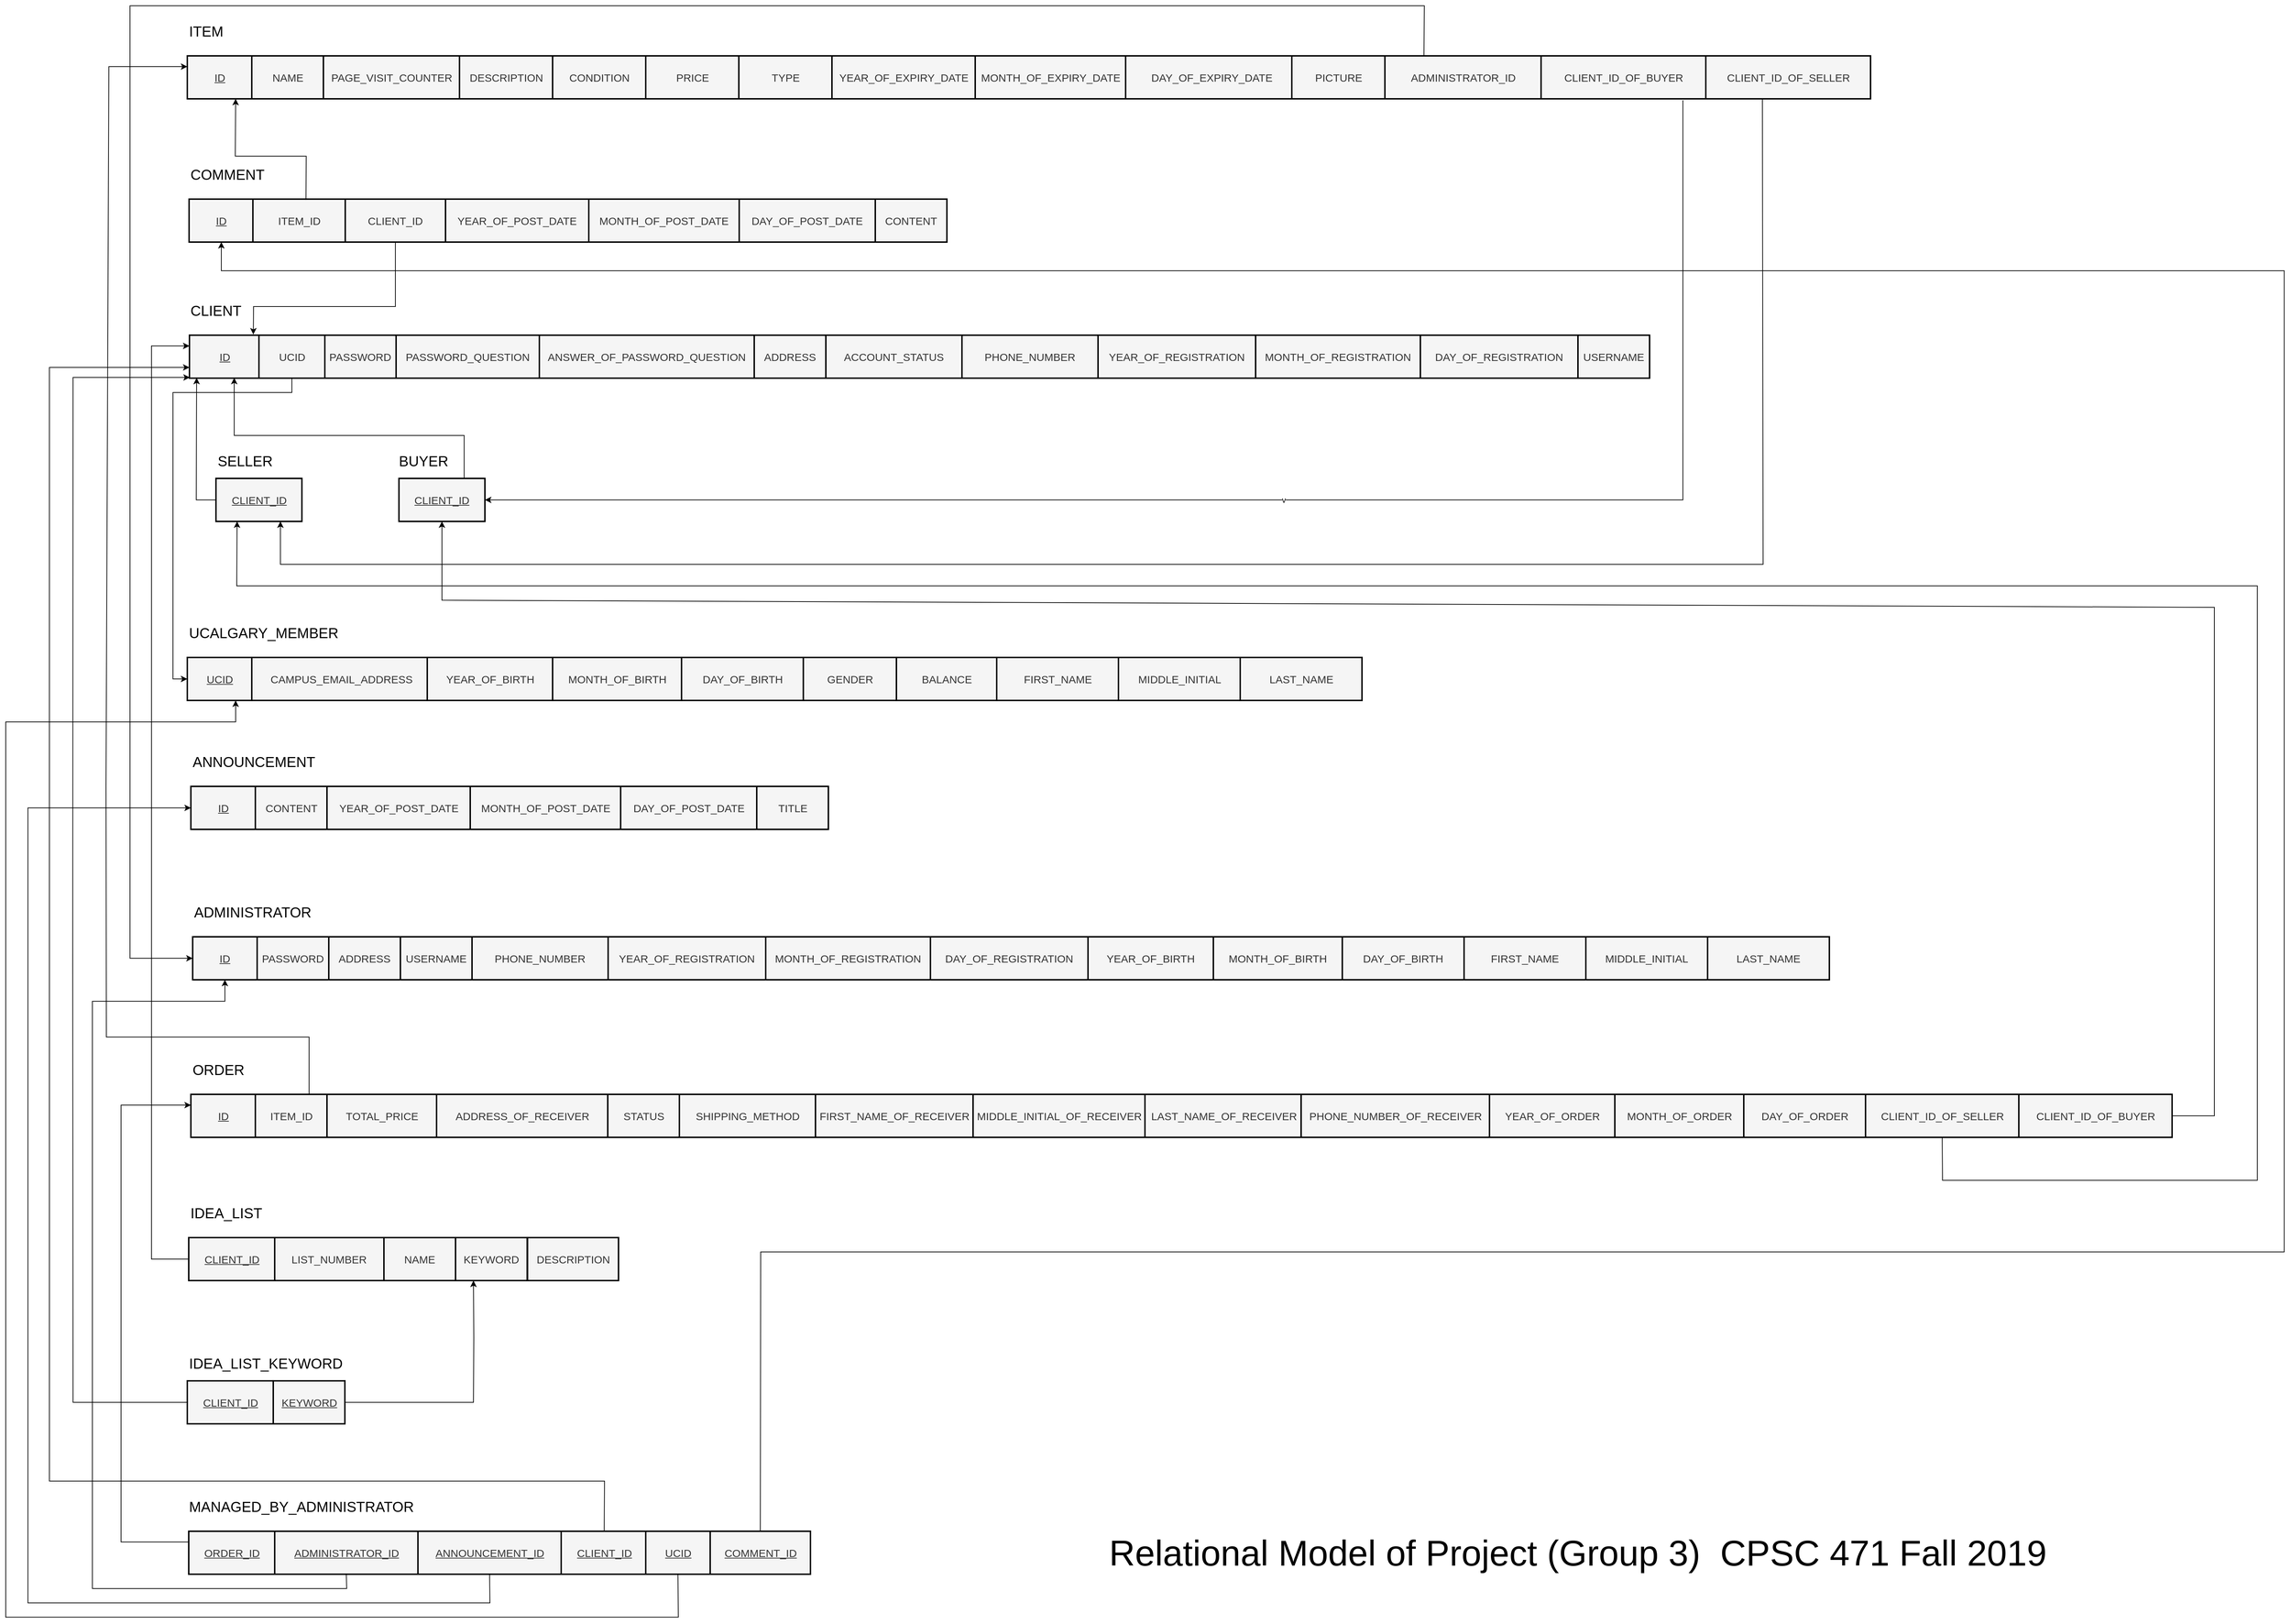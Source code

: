 <mxfile version="12.3.6" type="device" pages="1"><diagram id="7HIPfmUQ-C5iY5xrOeZ0" name="第 1 页"><mxGraphModel dx="2066" dy="1191" grid="1" gridSize="10" guides="1" tooltips="1" connect="1" arrows="1" fold="1" page="1" pageScale="1" pageWidth="3300" pageHeight="2339" math="0" shadow="0"><root><mxCell id="0"/><mxCell id="1" parent="0"/><mxCell id="IFVyb90F4vRrZLHQPNnH-1" value="&lt;font style=&quot;font-size: 15px&quot;&gt;&lt;u&gt;&lt;font style=&quot;font-size: 15px&quot;&gt;ID&lt;br&gt;&lt;/font&gt;&lt;/u&gt;&lt;/font&gt;" style="rounded=0;whiteSpace=wrap;html=1;fillColor=#f5f5f5;strokeColor=#000000;fontColor=#333333;strokeWidth=2;" parent="1" vertex="1"><mxGeometry x="332.5" y="130" width="90" height="60" as="geometry"/></mxCell><mxCell id="IFVyb90F4vRrZLHQPNnH-2" value="&lt;div align=&quot;left&quot;&gt;&lt;font style=&quot;font-size: 20px&quot;&gt;ITEM&lt;/font&gt;&lt;/div&gt;" style="text;html=1;strokeColor=none;fillColor=none;align=left;verticalAlign=middle;whiteSpace=wrap;rounded=0;" parent="1" vertex="1"><mxGeometry x="332.5" y="80" width="310" height="30" as="geometry"/></mxCell><mxCell id="IFVyb90F4vRrZLHQPNnH-3" value="&lt;font style=&quot;font-size: 15px&quot;&gt;NAME&lt;/font&gt;" style="rounded=0;whiteSpace=wrap;html=1;fillColor=#f5f5f5;strokeColor=#000000;fontColor=#333333;strokeWidth=2;" parent="1" vertex="1"><mxGeometry x="422.5" y="130" width="100" height="60" as="geometry"/></mxCell><mxCell id="IFVyb90F4vRrZLHQPNnH-4" value="&lt;font style=&quot;font-size: 15px&quot;&gt;PAGE_VISIT_COUNTER&lt;/font&gt;" style="rounded=0;whiteSpace=wrap;html=1;fontColor=#333333;fillColor=#f5f5f5;strokeColor=#000000;strokeWidth=2;" parent="1" vertex="1"><mxGeometry x="522.5" y="130" width="190" height="60" as="geometry"/></mxCell><mxCell id="IFVyb90F4vRrZLHQPNnH-5" value="&lt;font style=&quot;font-size: 15px&quot;&gt;DESCRIPTION&lt;/font&gt;" style="rounded=0;whiteSpace=wrap;html=1;fontColor=#333333;fillColor=#f5f5f5;strokeWidth=2;" parent="1" vertex="1"><mxGeometry x="712.5" y="130" width="130" height="60" as="geometry"/></mxCell><mxCell id="IFVyb90F4vRrZLHQPNnH-6" value="&lt;font style=&quot;font-size: 15px&quot;&gt;CONDITION&lt;/font&gt;" style="rounded=0;whiteSpace=wrap;html=1;fontColor=#333333;fillColor=#f5f5f5;strokeWidth=2;" parent="1" vertex="1"><mxGeometry x="842.5" y="130" width="130" height="60" as="geometry"/></mxCell><mxCell id="IFVyb90F4vRrZLHQPNnH-7" value="&lt;font style=&quot;font-size: 15px&quot;&gt;PRICE&lt;/font&gt;" style="rounded=0;whiteSpace=wrap;html=1;fontColor=#333333;fillColor=#f5f5f5;strokeWidth=2;" parent="1" vertex="1"><mxGeometry x="972.5" y="130" width="130" height="60" as="geometry"/></mxCell><mxCell id="IFVyb90F4vRrZLHQPNnH-8" value="&lt;font style=&quot;font-size: 15px&quot;&gt;TYPE&lt;/font&gt;" style="rounded=0;whiteSpace=wrap;html=1;fontColor=#333333;fillColor=#f5f5f5;strokeWidth=2;" parent="1" vertex="1"><mxGeometry x="1102.5" y="130" width="130" height="60" as="geometry"/></mxCell><mxCell id="IFVyb90F4vRrZLHQPNnH-9" value="&lt;font style=&quot;font-size: 15px&quot;&gt;YEAR_OF_EXPIRY_DATE&lt;/font&gt;" style="rounded=0;whiteSpace=wrap;html=1;fontColor=#333333;fillColor=#f5f5f5;strokeWidth=2;" parent="1" vertex="1"><mxGeometry x="1232.5" y="130" width="200" height="60" as="geometry"/></mxCell><mxCell id="IFVyb90F4vRrZLHQPNnH-10" value="&lt;font style=&quot;font-size: 15px&quot;&gt;MONTH_OF_EXPIRY_DATE&lt;/font&gt;" style="rounded=0;whiteSpace=wrap;html=1;fontColor=#333333;fillColor=#f5f5f5;strokeWidth=2;" parent="1" vertex="1"><mxGeometry x="1432.5" y="130" width="210" height="60" as="geometry"/></mxCell><mxCell id="IFVyb90F4vRrZLHQPNnH-11" value="&lt;font style=&quot;font-size: 15px&quot;&gt;DAY_OF_EXPIRY_DATE&lt;/font&gt;" style="rounded=0;whiteSpace=wrap;html=1;fontColor=#333333;fillColor=#f5f5f5;strokeWidth=2;" parent="1" vertex="1"><mxGeometry x="1642.5" y="130" width="240" height="60" as="geometry"/></mxCell><mxCell id="IFVyb90F4vRrZLHQPNnH-12" value="&lt;font style=&quot;font-size: 15px&quot;&gt;PICTURE&lt;/font&gt;" style="rounded=0;whiteSpace=wrap;html=1;fontColor=#333333;fillColor=#f5f5f5;strokeWidth=2;" parent="1" vertex="1"><mxGeometry x="1874.5" y="130" width="130" height="60" as="geometry"/></mxCell><mxCell id="IFVyb90F4vRrZLHQPNnH-13" value="&lt;font style=&quot;font-size: 15px&quot;&gt;ADMINISTRATOR_ID&lt;/font&gt;" style="rounded=0;whiteSpace=wrap;html=1;fontColor=#333333;fillColor=#f5f5f5;strokeWidth=2;" parent="1" vertex="1"><mxGeometry x="2004.5" y="130" width="218" height="60" as="geometry"/></mxCell><mxCell id="IFVyb90F4vRrZLHQPNnH-14" value="&lt;font style=&quot;font-size: 15px&quot;&gt;CLIENT_ID_OF_SELLER&lt;/font&gt;" style="rounded=0;whiteSpace=wrap;html=1;fontColor=#333333;fillColor=#f5f5f5;strokeWidth=2;" parent="1" vertex="1"><mxGeometry x="2452.5" y="130" width="230" height="60" as="geometry"/></mxCell><mxCell id="IFVyb90F4vRrZLHQPNnH-15" value="&lt;font style=&quot;font-size: 15px&quot;&gt;CLIENT_ID_OF_BUYER&lt;/font&gt;" style="rounded=0;whiteSpace=wrap;html=1;fontColor=#333333;fillColor=#f5f5f5;strokeWidth=2;" parent="1" vertex="1"><mxGeometry x="2222.5" y="130" width="230" height="60" as="geometry"/></mxCell><mxCell id="IFVyb90F4vRrZLHQPNnH-16" value="&lt;font style=&quot;font-size: 15px&quot;&gt;&lt;u&gt;&lt;font style=&quot;font-size: 15px&quot;&gt;ID&lt;br&gt;&lt;/font&gt;&lt;/u&gt;&lt;/font&gt;" style="rounded=0;whiteSpace=wrap;html=1;fontColor=#333333;fillColor=#f5f5f5;strokeWidth=2;" parent="1" vertex="1"><mxGeometry x="335" y="330" width="90" height="60" as="geometry"/></mxCell><mxCell id="IFVyb90F4vRrZLHQPNnH-17" value="&lt;div align=&quot;left&quot;&gt;&lt;font style=&quot;font-size: 20px&quot;&gt;COMMENT&lt;/font&gt;&lt;/div&gt;" style="text;html=1;strokeColor=none;fillColor=none;align=left;verticalAlign=middle;whiteSpace=wrap;rounded=0;" parent="1" vertex="1"><mxGeometry x="335" y="280" width="310" height="30" as="geometry"/></mxCell><mxCell id="IFVyb90F4vRrZLHQPNnH-18" value="&lt;font style=&quot;font-size: 15px&quot;&gt;CONTENT&lt;/font&gt;" style="rounded=0;whiteSpace=wrap;html=1;fontColor=#333333;fillColor=#f5f5f5;strokeWidth=2;" parent="1" vertex="1"><mxGeometry x="1293" y="330" width="100" height="60" as="geometry"/></mxCell><mxCell id="IFVyb90F4vRrZLHQPNnH-24" value="&lt;font style=&quot;font-size: 15px&quot;&gt;YEAR_OF_POST_DATE&lt;/font&gt;" style="rounded=0;whiteSpace=wrap;html=1;fontColor=#333333;fillColor=#f5f5f5;strokeWidth=2;" parent="1" vertex="1"><mxGeometry x="693" y="330" width="200" height="60" as="geometry"/></mxCell><mxCell id="IFVyb90F4vRrZLHQPNnH-25" value="&lt;font style=&quot;font-size: 15px&quot;&gt;MONTH_OF_&lt;/font&gt;&lt;font style=&quot;font-size: 15px&quot;&gt;&lt;font style=&quot;font-size: 15px&quot;&gt;POST&lt;/font&gt;_DATE&lt;/font&gt;" style="rounded=0;whiteSpace=wrap;html=1;fontColor=#333333;fillColor=#f5f5f5;strokeWidth=2;" parent="1" vertex="1"><mxGeometry x="893" y="330" width="210" height="60" as="geometry"/></mxCell><mxCell id="IFVyb90F4vRrZLHQPNnH-26" value="&lt;font style=&quot;font-size: 15px&quot;&gt;DAY_OF_&lt;/font&gt;&lt;font style=&quot;font-size: 15px&quot;&gt;&lt;font style=&quot;font-size: 15px&quot;&gt;POST&lt;/font&gt;_DATE&lt;/font&gt;" style="rounded=0;whiteSpace=wrap;html=1;fontColor=#333333;fillColor=#f5f5f5;strokeWidth=2;" parent="1" vertex="1"><mxGeometry x="1103" y="330" width="190" height="60" as="geometry"/></mxCell><mxCell id="IFVyb90F4vRrZLHQPNnH-27" value="&lt;font style=&quot;font-size: 15px&quot;&gt;ITEM_ID&lt;/font&gt;" style="rounded=0;whiteSpace=wrap;html=1;fontColor=#333333;fillColor=#f5f5f5;strokeWidth=2;" parent="1" vertex="1"><mxGeometry x="424.071" y="330" width="130" height="60" as="geometry"/></mxCell><mxCell id="IFVyb90F4vRrZLHQPNnH-28" value="&lt;font style=&quot;font-size: 15px&quot;&gt;CLIENT_ID&lt;/font&gt;" style="rounded=0;whiteSpace=wrap;html=1;fontColor=#333333;fillColor=#f5f5f5;strokeWidth=2;" parent="1" vertex="1"><mxGeometry x="553" y="330" width="140" height="60" as="geometry"/></mxCell><mxCell id="IFVyb90F4vRrZLHQPNnH-31" value="&lt;font style=&quot;font-size: 15px&quot;&gt;&lt;u&gt;&lt;font style=&quot;font-size: 15px&quot;&gt;ID&lt;br&gt;&lt;/font&gt;&lt;/u&gt;&lt;/font&gt;" style="rounded=0;whiteSpace=wrap;html=1;fontColor=#333333;strokeWidth=2;fillColor=#f5f5f5;" parent="1" vertex="1"><mxGeometry x="335.5" y="520" width="98" height="60" as="geometry"/></mxCell><mxCell id="IFVyb90F4vRrZLHQPNnH-32" value="&lt;div align=&quot;left&quot;&gt;&lt;font style=&quot;font-size: 20px&quot;&gt;CLIENT&lt;/font&gt;&lt;/div&gt;" style="text;html=1;strokeColor=none;fillColor=none;align=left;verticalAlign=middle;whiteSpace=wrap;rounded=0;" parent="1" vertex="1"><mxGeometry x="335" y="470" width="310" height="30" as="geometry"/></mxCell><mxCell id="IFVyb90F4vRrZLHQPNnH-33" value="&lt;font style=&quot;font-size: 15px&quot;&gt;PASSWORD&lt;/font&gt;" style="rounded=0;whiteSpace=wrap;html=1;fontColor=#333333;strokeWidth=2;fillColor=#f5f5f5;" parent="1" vertex="1"><mxGeometry x="524" y="520" width="100" height="60" as="geometry"/></mxCell><mxCell id="IFVyb90F4vRrZLHQPNnH-34" value="&lt;font style=&quot;font-size: 15px&quot;&gt;YEAR_OF_REGISTRATION&lt;/font&gt;" style="rounded=0;whiteSpace=wrap;html=1;fontColor=#333333;strokeWidth=2;fillColor=#f5f5f5;" parent="1" vertex="1"><mxGeometry x="1604" y="520" width="220" height="60" as="geometry"/></mxCell><mxCell id="IFVyb90F4vRrZLHQPNnH-35" value="&lt;font style=&quot;font-size: 15px&quot;&gt;MONTH_OF_&lt;/font&gt;&lt;font style=&quot;font-size: 15px&quot;&gt;&lt;font style=&quot;font-size: 15px&quot;&gt;REGISTRATION&lt;/font&gt;&lt;/font&gt;" style="rounded=0;whiteSpace=wrap;html=1;fontColor=#333333;strokeWidth=2;fillColor=#f5f5f5;" parent="1" vertex="1"><mxGeometry x="1824" y="520" width="230" height="60" as="geometry"/></mxCell><mxCell id="IFVyb90F4vRrZLHQPNnH-36" value="&lt;font style=&quot;font-size: 15px&quot;&gt;DAY_OF_&lt;/font&gt;&lt;font style=&quot;font-size: 15px&quot;&gt;&lt;font style=&quot;font-size: 15px&quot;&gt;REGISTRATION&lt;/font&gt;&lt;/font&gt;" style="rounded=0;whiteSpace=wrap;html=1;fontColor=#333333;strokeWidth=2;fillColor=#f5f5f5;" parent="1" vertex="1"><mxGeometry x="2054" y="520" width="220" height="60" as="geometry"/></mxCell><mxCell id="IFVyb90F4vRrZLHQPNnH-37" value="&lt;font style=&quot;font-size: 15px&quot;&gt;PASSWORD_QUESTION&lt;/font&gt;" style="rounded=0;whiteSpace=wrap;html=1;fontColor=#333333;strokeWidth=2;fillColor=#f5f5f5;" parent="1" vertex="1"><mxGeometry x="624" y="520" width="200" height="60" as="geometry"/></mxCell><mxCell id="IFVyb90F4vRrZLHQPNnH-38" value="&lt;font style=&quot;font-size: 15px&quot;&gt;ANSWER_OF_&lt;/font&gt;&lt;font style=&quot;font-size: 15px&quot;&gt;PASSWORD_QUESTION&lt;/font&gt;" style="rounded=0;whiteSpace=wrap;html=1;fontColor=#333333;strokeWidth=2;fillColor=#f5f5f5;" parent="1" vertex="1"><mxGeometry x="824" y="520" width="300" height="60" as="geometry"/></mxCell><mxCell id="IFVyb90F4vRrZLHQPNnH-39" value="&lt;font style=&quot;font-size: 15px&quot;&gt;ADDRESS&lt;/font&gt;" style="rounded=0;whiteSpace=wrap;html=1;fontColor=#333333;strokeWidth=2;fillColor=#f5f5f5;" parent="1" vertex="1"><mxGeometry x="1124" y="520" width="100" height="60" as="geometry"/></mxCell><mxCell id="IFVyb90F4vRrZLHQPNnH-40" value="&lt;font style=&quot;font-size: 15px&quot;&gt;ACCOUNT_STATUS&lt;/font&gt;" style="rounded=0;whiteSpace=wrap;html=1;fontColor=#333333;strokeWidth=2;fillColor=#f5f5f5;" parent="1" vertex="1"><mxGeometry x="1224" y="520" width="190" height="60" as="geometry"/></mxCell><mxCell id="IFVyb90F4vRrZLHQPNnH-41" value="&lt;font style=&quot;font-size: 15px&quot;&gt;PHONE_NUMBER&lt;/font&gt;" style="rounded=0;whiteSpace=wrap;html=1;fontColor=#333333;strokeWidth=2;fillColor=#f5f5f5;" parent="1" vertex="1"><mxGeometry x="1414" y="520" width="190" height="60" as="geometry"/></mxCell><mxCell id="IFVyb90F4vRrZLHQPNnH-43" value="&lt;font style=&quot;font-size: 15px&quot;&gt;USERNAME&lt;/font&gt;" style="rounded=0;whiteSpace=wrap;html=1;fontColor=#333333;strokeWidth=2;fillColor=#f5f5f5;" parent="1" vertex="1"><mxGeometry x="2274" y="520" width="100" height="60" as="geometry"/></mxCell><mxCell id="IFVyb90F4vRrZLHQPNnH-44" value="&lt;font style=&quot;font-size: 15px&quot;&gt;UCID&lt;/font&gt;" style="rounded=0;whiteSpace=wrap;html=1;fontColor=#333333;strokeWidth=2;fillColor=#f5f5f5;" parent="1" vertex="1"><mxGeometry x="432.5" y="520" width="92" height="60" as="geometry"/></mxCell><mxCell id="IFVyb90F4vRrZLHQPNnH-45" value="&lt;font style=&quot;font-size: 15px&quot;&gt;&lt;u&gt;&lt;font style=&quot;font-size: 15px&quot;&gt;UCID&lt;br&gt;&lt;/font&gt;&lt;/u&gt;&lt;/font&gt;" style="rounded=0;whiteSpace=wrap;html=1;fontColor=#333333;strokeWidth=2;fillColor=#f5f5f5;" parent="1" vertex="1"><mxGeometry x="332.5" y="970" width="90" height="60" as="geometry"/></mxCell><mxCell id="IFVyb90F4vRrZLHQPNnH-46" value="&lt;div align=&quot;left&quot;&gt;&lt;font style=&quot;font-size: 20px&quot;&gt;UCALGARY_MEMBER&lt;/font&gt;&lt;/div&gt;" style="text;html=1;strokeColor=none;fillColor=none;align=left;verticalAlign=middle;whiteSpace=wrap;rounded=0;" parent="1" vertex="1"><mxGeometry x="332.5" y="920" width="310" height="30" as="geometry"/></mxCell><mxCell id="IFVyb90F4vRrZLHQPNnH-47" value="&lt;font style=&quot;font-size: 15px&quot;&gt;CAMPUS_EMAIL_ADDRESS&lt;/font&gt;" style="rounded=0;whiteSpace=wrap;html=1;fontColor=#333333;strokeWidth=2;fillColor=#f5f5f5;" parent="1" vertex="1"><mxGeometry x="422.5" y="970" width="250" height="60" as="geometry"/></mxCell><mxCell id="IFVyb90F4vRrZLHQPNnH-48" value="&lt;font style=&quot;font-size: 15px&quot;&gt;YEAR_OF_BIRTH&lt;/font&gt;" style="rounded=0;whiteSpace=wrap;html=1;fontColor=#333333;strokeWidth=2;fillColor=#f5f5f5;" parent="1" vertex="1"><mxGeometry x="667.5" y="970" width="175" height="60" as="geometry"/></mxCell><mxCell id="IFVyb90F4vRrZLHQPNnH-49" value="&lt;font style=&quot;font-size: 15px&quot;&gt;MONTH_OF_&lt;/font&gt;&lt;font style=&quot;font-size: 15px&quot;&gt;&lt;font style=&quot;font-size: 15px&quot;&gt;BIRTH&lt;/font&gt;&lt;/font&gt;" style="rounded=0;whiteSpace=wrap;html=1;fontColor=#333333;strokeWidth=2;fillColor=#f5f5f5;" parent="1" vertex="1"><mxGeometry x="842.5" y="970" width="180" height="60" as="geometry"/></mxCell><mxCell id="IFVyb90F4vRrZLHQPNnH-50" value="&lt;font style=&quot;font-size: 15px&quot;&gt;DAY_OF_BIRTH&lt;/font&gt;&lt;font style=&quot;font-size: 15px&quot;&gt;&lt;/font&gt;" style="rounded=0;whiteSpace=wrap;html=1;fontColor=#333333;strokeWidth=2;fillColor=#f5f5f5;" parent="1" vertex="1"><mxGeometry x="1022.5" y="970" width="170" height="60" as="geometry"/></mxCell><mxCell id="IFVyb90F4vRrZLHQPNnH-51" value="&lt;font style=&quot;font-size: 15px&quot;&gt;GENDER&lt;/font&gt;" style="rounded=0;whiteSpace=wrap;html=1;fontColor=#333333;strokeWidth=2;fillColor=#f5f5f5;" parent="1" vertex="1"><mxGeometry x="1192.571" y="970" width="130" height="60" as="geometry"/></mxCell><mxCell id="IFVyb90F4vRrZLHQPNnH-52" value="&lt;font style=&quot;font-size: 15px&quot;&gt;BALANCE&lt;/font&gt;" style="rounded=0;whiteSpace=wrap;html=1;fontColor=#333333;strokeWidth=2;fillColor=#f5f5f5;" parent="1" vertex="1"><mxGeometry x="1322.5" y="970" width="140" height="60" as="geometry"/></mxCell><mxCell id="IFVyb90F4vRrZLHQPNnH-55" value="&lt;font style=&quot;font-size: 15px&quot;&gt;FIRST_NAME&lt;/font&gt;" style="rounded=0;whiteSpace=wrap;html=1;fontColor=#333333;strokeWidth=2;fillColor=#f5f5f5;" parent="1" vertex="1"><mxGeometry x="1462.5" y="970" width="170" height="60" as="geometry"/></mxCell><mxCell id="IFVyb90F4vRrZLHQPNnH-56" value="&lt;font style=&quot;font-size: 15px&quot;&gt;MIDDLE_INITIAL&lt;/font&gt;" style="rounded=0;whiteSpace=wrap;html=1;fontColor=#333333;strokeWidth=2;fillColor=#f5f5f5;" parent="1" vertex="1"><mxGeometry x="1632.5" y="970" width="170" height="60" as="geometry"/></mxCell><mxCell id="IFVyb90F4vRrZLHQPNnH-57" value="&lt;font style=&quot;font-size: 15px&quot;&gt;LAST_NAME&lt;/font&gt;" style="rounded=0;whiteSpace=wrap;html=1;fontColor=#333333;strokeWidth=2;fillColor=#f5f5f5;" parent="1" vertex="1"><mxGeometry x="1802.5" y="970" width="170" height="60" as="geometry"/></mxCell><mxCell id="IFVyb90F4vRrZLHQPNnH-59" value="&lt;div align=&quot;left&quot;&gt;&lt;font style=&quot;font-size: 20px&quot;&gt;ANNOUNCEMENT&lt;/font&gt;&lt;/div&gt;" style="text;html=1;strokeColor=none;fillColor=none;align=left;verticalAlign=middle;whiteSpace=wrap;rounded=0;" parent="1" vertex="1"><mxGeometry x="337.5" y="1100" width="310" height="30" as="geometry"/></mxCell><mxCell id="IFVyb90F4vRrZLHQPNnH-64" value="&lt;font style=&quot;font-size: 15px&quot;&gt;TITLE&lt;/font&gt;" style="rounded=0;whiteSpace=wrap;html=1;fontColor=#333333;strokeWidth=2;fillColor=#f5f5f5;" parent="1" vertex="1"><mxGeometry x="1127.5" y="1150" width="100" height="60" as="geometry"/></mxCell><mxCell id="IFVyb90F4vRrZLHQPNnH-69" value="&lt;font style=&quot;font-size: 15px&quot;&gt;&lt;u&gt;&lt;font style=&quot;font-size: 15px&quot;&gt;ID&lt;br&gt;&lt;/font&gt;&lt;/u&gt;&lt;/font&gt;" style="rounded=0;whiteSpace=wrap;html=1;fontColor=#333333;strokeWidth=2;fillColor=#f5f5f5;" parent="1" vertex="1"><mxGeometry x="337.5" y="1150" width="90" height="60" as="geometry"/></mxCell><mxCell id="IFVyb90F4vRrZLHQPNnH-70" value="&lt;font style=&quot;font-size: 15px&quot;&gt;CONTENT&lt;/font&gt;" style="rounded=0;whiteSpace=wrap;html=1;fontColor=#333333;strokeWidth=2;fillColor=#f5f5f5;" parent="1" vertex="1"><mxGeometry x="427.5" y="1150" width="100" height="60" as="geometry"/></mxCell><mxCell id="IFVyb90F4vRrZLHQPNnH-71" value="&lt;font style=&quot;font-size: 15px&quot;&gt;YEAR_OF_POST_DATE&lt;/font&gt;" style="rounded=0;whiteSpace=wrap;html=1;fontColor=#333333;strokeWidth=2;fillColor=#f5f5f5;" parent="1" vertex="1"><mxGeometry x="527.5" y="1150" width="200" height="60" as="geometry"/></mxCell><mxCell id="IFVyb90F4vRrZLHQPNnH-72" value="&lt;font style=&quot;font-size: 15px&quot;&gt;MONTH_OF_&lt;/font&gt;&lt;font style=&quot;font-size: 15px&quot;&gt;&lt;font style=&quot;font-size: 15px&quot;&gt;POST&lt;/font&gt;_DATE&lt;/font&gt;" style="rounded=0;whiteSpace=wrap;html=1;fontColor=#333333;strokeWidth=2;fillColor=#f5f5f5;" parent="1" vertex="1"><mxGeometry x="727.5" y="1150" width="210" height="60" as="geometry"/></mxCell><mxCell id="IFVyb90F4vRrZLHQPNnH-73" value="&lt;font style=&quot;font-size: 15px&quot;&gt;DAY_OF_&lt;/font&gt;&lt;font style=&quot;font-size: 15px&quot;&gt;&lt;font style=&quot;font-size: 15px&quot;&gt;POST&lt;/font&gt;_DATE&lt;/font&gt;" style="rounded=0;whiteSpace=wrap;html=1;fontColor=#333333;strokeWidth=2;fillColor=#f5f5f5;" parent="1" vertex="1"><mxGeometry x="937.5" y="1150" width="190" height="60" as="geometry"/></mxCell><mxCell id="IFVyb90F4vRrZLHQPNnH-74" value="&lt;div align=&quot;left&quot;&gt;&lt;font style=&quot;font-size: 20px&quot;&gt;ADMINISTRATOR&lt;/font&gt;&lt;/div&gt;" style="text;html=1;strokeColor=none;fillColor=none;align=left;verticalAlign=middle;whiteSpace=wrap;rounded=0;" parent="1" vertex="1"><mxGeometry x="340" y="1310" width="310" height="30" as="geometry"/></mxCell><mxCell id="IFVyb90F4vRrZLHQPNnH-76" value="&lt;font style=&quot;font-size: 15px&quot;&gt;&lt;u&gt;&lt;font style=&quot;font-size: 15px&quot;&gt;ID&lt;br&gt;&lt;/font&gt;&lt;/u&gt;&lt;/font&gt;" style="rounded=0;whiteSpace=wrap;html=1;fontColor=#333333;strokeWidth=2;fillColor=#f5f5f5;" parent="1" vertex="1"><mxGeometry x="340" y="1360" width="90" height="60" as="geometry"/></mxCell><mxCell id="IFVyb90F4vRrZLHQPNnH-83" value="&lt;font style=&quot;font-size: 15px&quot;&gt;PASSWORD&lt;/font&gt;" style="rounded=0;whiteSpace=wrap;html=1;fontColor=#333333;strokeWidth=2;fillColor=#f5f5f5;" parent="1" vertex="1"><mxGeometry x="430" y="1360" width="100" height="60" as="geometry"/></mxCell><mxCell id="IFVyb90F4vRrZLHQPNnH-86" value="&lt;font style=&quot;font-size: 15px&quot;&gt;ADDRESS&lt;/font&gt;" style="rounded=0;whiteSpace=wrap;html=1;fontColor=#333333;strokeWidth=2;fillColor=#f5f5f5;" parent="1" vertex="1"><mxGeometry x="530" y="1360" width="100" height="60" as="geometry"/></mxCell><mxCell id="IFVyb90F4vRrZLHQPNnH-87" value="&lt;font style=&quot;font-size: 15px&quot;&gt;USERNAME&lt;/font&gt;" style="rounded=0;whiteSpace=wrap;html=1;fontColor=#333333;strokeWidth=2;fillColor=#f5f5f5;" parent="1" vertex="1"><mxGeometry x="630" y="1360" width="100" height="60" as="geometry"/></mxCell><mxCell id="IFVyb90F4vRrZLHQPNnH-88" value="&lt;font style=&quot;font-size: 15px&quot;&gt;PHONE_NUMBER&lt;/font&gt;" style="rounded=0;whiteSpace=wrap;html=1;fontColor=#333333;strokeWidth=2;fillColor=#f5f5f5;" parent="1" vertex="1"><mxGeometry x="730" y="1360" width="190" height="60" as="geometry"/></mxCell><mxCell id="IFVyb90F4vRrZLHQPNnH-89" value="&lt;font style=&quot;font-size: 15px&quot;&gt;YEAR_OF_REGISTRATION&lt;/font&gt;" style="rounded=0;whiteSpace=wrap;html=1;fontColor=#333333;strokeWidth=2;fillColor=#f5f5f5;" parent="1" vertex="1"><mxGeometry x="920" y="1360" width="220" height="60" as="geometry"/></mxCell><mxCell id="IFVyb90F4vRrZLHQPNnH-90" value="&lt;font style=&quot;font-size: 15px&quot;&gt;MONTH_OF_&lt;/font&gt;&lt;font style=&quot;font-size: 15px&quot;&gt;&lt;font style=&quot;font-size: 15px&quot;&gt;REGISTRATION&lt;/font&gt;&lt;/font&gt;" style="rounded=0;whiteSpace=wrap;html=1;fontColor=#333333;strokeWidth=2;fillColor=#f5f5f5;" parent="1" vertex="1"><mxGeometry x="1140" y="1360" width="230" height="60" as="geometry"/></mxCell><mxCell id="IFVyb90F4vRrZLHQPNnH-91" value="&lt;font style=&quot;font-size: 15px&quot;&gt;DAY_OF_&lt;/font&gt;&lt;font style=&quot;font-size: 15px&quot;&gt;&lt;font style=&quot;font-size: 15px&quot;&gt;REGISTRATION&lt;/font&gt;&lt;/font&gt;" style="rounded=0;whiteSpace=wrap;html=1;fontColor=#333333;strokeWidth=2;fillColor=#f5f5f5;" parent="1" vertex="1"><mxGeometry x="1370" y="1360" width="220" height="60" as="geometry"/></mxCell><mxCell id="IFVyb90F4vRrZLHQPNnH-92" value="&lt;font style=&quot;font-size: 15px&quot;&gt;YEAR_OF_BIRTH&lt;/font&gt;" style="rounded=0;whiteSpace=wrap;html=1;fontColor=#333333;strokeWidth=2;fillColor=#f5f5f5;" parent="1" vertex="1"><mxGeometry x="1590" y="1360" width="175" height="60" as="geometry"/></mxCell><mxCell id="IFVyb90F4vRrZLHQPNnH-93" value="&lt;font style=&quot;font-size: 15px&quot;&gt;MONTH_OF_&lt;/font&gt;&lt;font style=&quot;font-size: 15px&quot;&gt;&lt;font style=&quot;font-size: 15px&quot;&gt;BIRTH&lt;/font&gt;&lt;/font&gt;" style="rounded=0;whiteSpace=wrap;html=1;fontColor=#333333;strokeWidth=2;fillColor=#f5f5f5;" parent="1" vertex="1"><mxGeometry x="1765" y="1360" width="180" height="60" as="geometry"/></mxCell><mxCell id="IFVyb90F4vRrZLHQPNnH-94" value="&lt;font style=&quot;font-size: 15px&quot;&gt;DAY_OF_BIRTH&lt;/font&gt;&lt;font style=&quot;font-size: 15px&quot;&gt;&lt;/font&gt;" style="rounded=0;whiteSpace=wrap;html=1;fontColor=#333333;strokeWidth=2;fillColor=#f5f5f5;" parent="1" vertex="1"><mxGeometry x="1945" y="1360" width="170" height="60" as="geometry"/></mxCell><mxCell id="IFVyb90F4vRrZLHQPNnH-95" value="&lt;font style=&quot;font-size: 15px&quot;&gt;FIRST_NAME&lt;/font&gt;" style="rounded=0;whiteSpace=wrap;html=1;fontColor=#333333;strokeWidth=2;fillColor=#f5f5f5;" parent="1" vertex="1"><mxGeometry x="2115" y="1360" width="170" height="60" as="geometry"/></mxCell><mxCell id="IFVyb90F4vRrZLHQPNnH-96" value="&lt;font style=&quot;font-size: 15px&quot;&gt;MIDDLE_INITIAL&lt;/font&gt;" style="rounded=0;whiteSpace=wrap;html=1;fontColor=#333333;strokeWidth=2;fillColor=#f5f5f5;" parent="1" vertex="1"><mxGeometry x="2285" y="1360" width="170" height="60" as="geometry"/></mxCell><mxCell id="IFVyb90F4vRrZLHQPNnH-97" value="&lt;font style=&quot;font-size: 15px&quot;&gt;LAST_NAME&lt;/font&gt;" style="rounded=0;whiteSpace=wrap;html=1;fontColor=#333333;strokeWidth=2;fillColor=#f5f5f5;" parent="1" vertex="1"><mxGeometry x="2455" y="1360" width="170" height="60" as="geometry"/></mxCell><mxCell id="IFVyb90F4vRrZLHQPNnH-98" value="&lt;div align=&quot;left&quot;&gt;&lt;font style=&quot;font-size: 20px&quot;&gt;ORDER&lt;/font&gt;&lt;/div&gt;" style="text;html=1;strokeColor=none;fillColor=none;align=left;verticalAlign=middle;whiteSpace=wrap;rounded=0;" parent="1" vertex="1"><mxGeometry x="337.5" y="1530" width="310" height="30" as="geometry"/></mxCell><mxCell id="IFVyb90F4vRrZLHQPNnH-99" value="&lt;font style=&quot;font-size: 15px&quot;&gt;&lt;u&gt;&lt;font style=&quot;font-size: 15px&quot;&gt;ID&lt;br&gt;&lt;/font&gt;&lt;/u&gt;&lt;/font&gt;" style="rounded=0;whiteSpace=wrap;html=1;fontColor=#333333;strokeWidth=2;fillColor=#f5f5f5;" parent="1" vertex="1"><mxGeometry x="337.5" y="1580" width="90" height="60" as="geometry"/></mxCell><mxCell id="IFVyb90F4vRrZLHQPNnH-101" value="&lt;font style=&quot;font-size: 15px&quot;&gt;TOTAL_PRICE&lt;/font&gt;" style="rounded=0;whiteSpace=wrap;html=1;fontColor=#333333;strokeWidth=2;fillColor=#f5f5f5;" parent="1" vertex="1"><mxGeometry x="527.5" y="1580" width="153" height="60" as="geometry"/></mxCell><mxCell id="IFVyb90F4vRrZLHQPNnH-102" value="&lt;font style=&quot;font-size: 15px&quot;&gt;ADDRESS_OF_RECEIVER&lt;/font&gt;" style="rounded=0;whiteSpace=wrap;html=1;fontColor=#333333;strokeWidth=2;fillColor=#f5f5f5;" parent="1" vertex="1"><mxGeometry x="680.5" y="1580" width="239" height="60" as="geometry"/></mxCell><mxCell id="IFVyb90F4vRrZLHQPNnH-103" value="&lt;font style=&quot;font-size: 15px&quot;&gt;STATUS&lt;/font&gt;" style="rounded=0;whiteSpace=wrap;html=1;fontColor=#333333;strokeWidth=2;fillColor=#f5f5f5;" parent="1" vertex="1"><mxGeometry x="919.5" y="1580" width="100" height="60" as="geometry"/></mxCell><mxCell id="IFVyb90F4vRrZLHQPNnH-104" value="&lt;font style=&quot;font-size: 15px&quot;&gt;ITEM_ID&lt;/font&gt;" style="rounded=0;whiteSpace=wrap;html=1;fontColor=#333333;strokeWidth=2;fillColor=#f5f5f5;" parent="1" vertex="1"><mxGeometry x="427.5" y="1580" width="100" height="60" as="geometry"/></mxCell><mxCell id="IFVyb90F4vRrZLHQPNnH-105" value="&lt;font style=&quot;font-size: 15px&quot;&gt;SHIPPING_METHOD&lt;/font&gt;" style="rounded=0;whiteSpace=wrap;html=1;fontColor=#333333;strokeWidth=2;fillColor=#f5f5f5;" parent="1" vertex="1"><mxGeometry x="1019.5" y="1580" width="190" height="60" as="geometry"/></mxCell><mxCell id="IFVyb90F4vRrZLHQPNnH-109" value="&lt;font style=&quot;font-size: 15px&quot;&gt;YEAR_OF_ORDER&lt;/font&gt;" style="rounded=0;whiteSpace=wrap;html=1;fontColor=#333333;strokeWidth=2;fillColor=#f5f5f5;" parent="1" vertex="1"><mxGeometry x="2150.5" y="1580" width="175" height="60" as="geometry"/></mxCell><mxCell id="IFVyb90F4vRrZLHQPNnH-110" value="&lt;font style=&quot;font-size: 15px&quot;&gt;MONTH_OF_&lt;/font&gt;&lt;font style=&quot;font-size: 15px&quot;&gt;&lt;font style=&quot;font-size: 15px&quot;&gt;ORDER&lt;/font&gt;&lt;/font&gt;" style="rounded=0;whiteSpace=wrap;html=1;fontColor=#333333;strokeWidth=2;fillColor=#f5f5f5;" parent="1" vertex="1"><mxGeometry x="2325.5" y="1580" width="180" height="60" as="geometry"/></mxCell><mxCell id="IFVyb90F4vRrZLHQPNnH-111" value="&lt;font style=&quot;font-size: 15px&quot;&gt;DAY_OF_ORDER&lt;/font&gt;&lt;font style=&quot;font-size: 15px&quot;&gt;&lt;/font&gt;" style="rounded=0;whiteSpace=wrap;html=1;fontColor=#333333;strokeWidth=2;fillColor=#f5f5f5;" parent="1" vertex="1"><mxGeometry x="2505.5" y="1580" width="170" height="60" as="geometry"/></mxCell><mxCell id="IFVyb90F4vRrZLHQPNnH-112" value="&lt;font style=&quot;font-size: 15px&quot;&gt;CLIENT_ID_OF_BUYER&lt;/font&gt;" style="rounded=0;whiteSpace=wrap;html=1;fontColor=#333333;strokeWidth=2;fillColor=#f5f5f5;" parent="1" vertex="1"><mxGeometry x="2889.5" y="1580" width="214" height="60" as="geometry"/></mxCell><mxCell id="IFVyb90F4vRrZLHQPNnH-115" value="&lt;font style=&quot;font-size: 15px&quot;&gt;FIRST_NAME_OF_RECEIVER&lt;/font&gt;" style="rounded=0;whiteSpace=wrap;html=1;fontColor=#333333;strokeWidth=2;fillColor=#f5f5f5;" parent="1" vertex="1"><mxGeometry x="1209.5" y="1580" width="220" height="60" as="geometry"/></mxCell><mxCell id="IFVyb90F4vRrZLHQPNnH-116" value="&lt;font style=&quot;font-size: 15px&quot;&gt;MIDDLE_INITIAL&lt;/font&gt;&lt;font style=&quot;font-size: 15px&quot;&gt;_OF_RECEIVER&lt;/font&gt;" style="rounded=0;whiteSpace=wrap;html=1;fontColor=#333333;strokeWidth=2;fillColor=#f5f5f5;" parent="1" vertex="1"><mxGeometry x="1429.5" y="1580" width="240" height="60" as="geometry"/></mxCell><mxCell id="IFVyb90F4vRrZLHQPNnH-117" value="&lt;font style=&quot;font-size: 15px&quot;&gt;LAST_NAME&lt;/font&gt;&lt;font style=&quot;font-size: 15px&quot;&gt;_OF_RECEIVER&lt;/font&gt;" style="rounded=0;whiteSpace=wrap;html=1;fontColor=#333333;strokeWidth=2;fillColor=#f5f5f5;" parent="1" vertex="1"><mxGeometry x="1669.5" y="1580" width="220" height="60" as="geometry"/></mxCell><mxCell id="IFVyb90F4vRrZLHQPNnH-118" value="&lt;font style=&quot;font-size: 15px&quot;&gt;CLIENT_ID_OF_SELLER&lt;/font&gt;" style="rounded=0;whiteSpace=wrap;html=1;fontColor=#333333;strokeWidth=2;fillColor=#f5f5f5;" parent="1" vertex="1"><mxGeometry x="2675.5" y="1580" width="214" height="60" as="geometry"/></mxCell><mxCell id="IFVyb90F4vRrZLHQPNnH-119" value="&lt;div align=&quot;left&quot;&gt;&lt;font style=&quot;font-size: 20px&quot;&gt;IDEA_LIST&lt;/font&gt;&lt;/div&gt;" style="text;html=1;strokeColor=none;fillColor=none;align=left;verticalAlign=middle;whiteSpace=wrap;rounded=0;" parent="1" vertex="1"><mxGeometry x="334.5" y="1730" width="310" height="30" as="geometry"/></mxCell><mxCell id="IFVyb90F4vRrZLHQPNnH-121" value="&lt;font style=&quot;font-size: 15px&quot;&gt;LIST_NUMBER&lt;/font&gt;" style="rounded=0;whiteSpace=wrap;html=1;fontColor=#333333;strokeWidth=2;fillColor=#f5f5f5;" parent="1" vertex="1"><mxGeometry x="454" y="1780" width="153" height="60" as="geometry"/></mxCell><mxCell id="IFVyb90F4vRrZLHQPNnH-123" value="&lt;font style=&quot;font-size: 15px&quot;&gt;DESCRIPTION&lt;/font&gt;" style="rounded=0;whiteSpace=wrap;html=1;fontColor=#333333;strokeWidth=2;fillColor=#f5f5f5;" parent="1" vertex="1"><mxGeometry x="807.5" y="1780" width="127" height="60" as="geometry"/></mxCell><mxCell id="IFVyb90F4vRrZLHQPNnH-129" value="&lt;u&gt;&lt;font style=&quot;font-size: 15px&quot;&gt;CLIENT_ID&lt;/font&gt;&lt;/u&gt;" style="rounded=0;whiteSpace=wrap;html=1;fontColor=#333333;strokeWidth=2;fillColor=#f5f5f5;" parent="1" vertex="1"><mxGeometry x="334.5" y="1780" width="120" height="60" as="geometry"/></mxCell><mxCell id="IFVyb90F4vRrZLHQPNnH-134" value="&lt;font style=&quot;font-size: 15px&quot;&gt;NAME&lt;/font&gt;" style="rounded=0;whiteSpace=wrap;html=1;fontColor=#333333;strokeWidth=2;fillColor=#f5f5f5;" parent="1" vertex="1"><mxGeometry x="607" y="1780" width="100" height="60" as="geometry"/></mxCell><mxCell id="IFVyb90F4vRrZLHQPNnH-135" value="&lt;font style=&quot;font-size: 15px&quot;&gt;KEYWORD&lt;/font&gt;" style="rounded=0;whiteSpace=wrap;html=1;fontColor=#333333;strokeWidth=2;fillColor=#f5f5f5;" parent="1" vertex="1"><mxGeometry x="707" y="1780" width="100" height="60" as="geometry"/></mxCell><mxCell id="IFVyb90F4vRrZLHQPNnH-136" value="&lt;div align=&quot;left&quot;&gt;&lt;font style=&quot;font-size: 20px&quot;&gt;IDEA_LIST_KEYWORD&lt;/font&gt;&lt;/div&gt;" style="text;html=1;strokeColor=none;fillColor=none;align=left;verticalAlign=middle;whiteSpace=wrap;rounded=0;" parent="1" vertex="1"><mxGeometry x="332.5" y="1940" width="310" height="30" as="geometry"/></mxCell><mxCell id="IFVyb90F4vRrZLHQPNnH-139" value="&lt;u&gt;&lt;font style=&quot;font-size: 15px&quot;&gt;CLIENT_ID&lt;/font&gt;&lt;/u&gt;" style="rounded=0;whiteSpace=wrap;html=1;fontColor=#333333;strokeWidth=2;fillColor=#f5f5f5;" parent="1" vertex="1"><mxGeometry x="332.5" y="1980" width="120" height="60" as="geometry"/></mxCell><mxCell id="IFVyb90F4vRrZLHQPNnH-141" value="&lt;u&gt;&lt;font style=&quot;font-size: 15px&quot;&gt;KEYWORD&lt;/font&gt;&lt;/u&gt;" style="rounded=0;whiteSpace=wrap;html=1;fontColor=#333333;strokeWidth=2;fillColor=#f5f5f5;" parent="1" vertex="1"><mxGeometry x="452.5" y="1980" width="100" height="60" as="geometry"/></mxCell><mxCell id="IFVyb90F4vRrZLHQPNnH-145" value="&lt;div align=&quot;left&quot;&gt;&lt;font style=&quot;font-size: 20px&quot;&gt;MANAGED_BY_&lt;/font&gt;&lt;font style=&quot;font-size: 20px&quot;&gt;ADMINISTRATOR&lt;/font&gt;&lt;/div&gt;" style="text;html=1;strokeColor=none;fillColor=none;align=left;verticalAlign=middle;whiteSpace=wrap;rounded=0;" parent="1" vertex="1"><mxGeometry x="332.5" y="2140" width="323" height="30" as="geometry"/></mxCell><mxCell id="IFVyb90F4vRrZLHQPNnH-146" value="&lt;u&gt;&lt;font style=&quot;font-size: 15px&quot;&gt;ORDER_ID&lt;/font&gt;&lt;/u&gt;" style="rounded=0;whiteSpace=wrap;html=1;fontColor=#333333;strokeWidth=2;fillColor=#f5f5f5;" parent="1" vertex="1"><mxGeometry x="334.5" y="2190" width="120" height="60" as="geometry"/></mxCell><mxCell id="IFVyb90F4vRrZLHQPNnH-148" value="&lt;u&gt;&lt;font style=&quot;font-size: 15px&quot;&gt;ADMINISTRATOR_ID&lt;/font&gt;&lt;/u&gt;" style="rounded=0;whiteSpace=wrap;html=1;fontColor=#333333;strokeWidth=2;fillColor=#f5f5f5;" parent="1" vertex="1"><mxGeometry x="454.5" y="2190" width="200" height="60" as="geometry"/></mxCell><mxCell id="IFVyb90F4vRrZLHQPNnH-149" value="&lt;u&gt;&lt;font style=&quot;font-size: 15px&quot;&gt;ANNOUNCEMENT_ID&lt;/font&gt;&lt;/u&gt;" style="rounded=0;whiteSpace=wrap;html=1;fontColor=#333333;strokeWidth=2;fillColor=#f5f5f5;" parent="1" vertex="1"><mxGeometry x="654.5" y="2190" width="200" height="60" as="geometry"/></mxCell><mxCell id="IFVyb90F4vRrZLHQPNnH-150" value="&lt;u&gt;&lt;font style=&quot;font-size: 15px&quot;&gt;CLIENT_ID&lt;/font&gt;&lt;/u&gt;" style="rounded=0;whiteSpace=wrap;html=1;fontColor=#333333;strokeWidth=2;fillColor=#f5f5f5;" parent="1" vertex="1"><mxGeometry x="854.5" y="2190" width="120" height="60" as="geometry"/></mxCell><mxCell id="IFVyb90F4vRrZLHQPNnH-151" value="&lt;u&gt;&lt;font style=&quot;font-size: 15px&quot;&gt;COMMENT_ID&lt;/font&gt;&lt;/u&gt;" style="rounded=0;whiteSpace=wrap;html=1;fontColor=#333333;strokeWidth=2;fillColor=#f5f5f5;" parent="1" vertex="1"><mxGeometry x="1062.5" y="2190" width="140" height="60" as="geometry"/></mxCell><mxCell id="IFVyb90F4vRrZLHQPNnH-152" value="&lt;font style=&quot;font-size: 15px&quot;&gt;&lt;u&gt;&lt;font style=&quot;font-size: 15px&quot;&gt;UCID&lt;br&gt;&lt;/font&gt;&lt;/u&gt;&lt;/font&gt;" style="rounded=0;whiteSpace=wrap;html=1;fontColor=#333333;strokeWidth=2;fillColor=#f5f5f5;" parent="1" vertex="1"><mxGeometry x="972.5" y="2190" width="90" height="60" as="geometry"/></mxCell><mxCell id="IFVyb90F4vRrZLHQPNnH-155" value="&lt;div align=&quot;left&quot;&gt;&lt;font style=&quot;font-size: 20px&quot;&gt;SELLER&lt;/font&gt;&lt;/div&gt;" style="text;html=1;strokeColor=none;fillColor=none;align=left;verticalAlign=middle;whiteSpace=wrap;rounded=0;" parent="1" vertex="1"><mxGeometry x="372.5" y="680" width="93" height="30" as="geometry"/></mxCell><mxCell id="IFVyb90F4vRrZLHQPNnH-156" value="&lt;u&gt;&lt;font style=&quot;font-size: 15px&quot;&gt;CLIENT_ID&lt;/font&gt;&lt;/u&gt;" style="rounded=0;whiteSpace=wrap;html=1;fontColor=#333333;strokeWidth=2;fillColor=#f5f5f5;" parent="1" vertex="1"><mxGeometry x="372.5" y="720" width="120" height="60" as="geometry"/></mxCell><mxCell id="IFVyb90F4vRrZLHQPNnH-158" value="&lt;div align=&quot;left&quot;&gt;&lt;font style=&quot;font-size: 20px&quot;&gt;BUYER&lt;/font&gt;&lt;/div&gt;" style="text;html=1;strokeColor=none;fillColor=none;align=left;verticalAlign=middle;whiteSpace=wrap;rounded=0;" parent="1" vertex="1"><mxGeometry x="626" y="680" width="93" height="30" as="geometry"/></mxCell><mxCell id="IFVyb90F4vRrZLHQPNnH-159" value="&lt;u&gt;&lt;font style=&quot;font-size: 15px&quot;&gt;CLIENT_ID&lt;/font&gt;&lt;/u&gt;" style="rounded=0;whiteSpace=wrap;html=1;fontColor=#333333;strokeWidth=2;fillColor=#f5f5f5;" parent="1" vertex="1"><mxGeometry x="628" y="720" width="120" height="60" as="geometry"/></mxCell><mxCell id="IFVyb90F4vRrZLHQPNnH-160" value="" style="endArrow=classic;html=1;exitX=0.5;exitY=1;exitDx=0;exitDy=0;rounded=0;entryX=0.75;entryY=1;entryDx=0;entryDy=0;" parent="1" target="IFVyb90F4vRrZLHQPNnH-156" edge="1"><mxGeometry width="50" height="50" relative="1" as="geometry"><mxPoint x="2531.5" y="190" as="sourcePoint"/><mxPoint x="412.5" y="1250" as="targetPoint"/><Array as="points"><mxPoint x="2532.5" y="840"/><mxPoint x="462.5" y="840"/></Array></mxGeometry></mxCell><mxCell id="IFVyb90F4vRrZLHQPNnH-161" value="v" style="endArrow=classic;html=1;exitX=0.861;exitY=1.033;exitDx=0;exitDy=0;entryX=1;entryY=0.5;entryDx=0;entryDy=0;rounded=0;exitPerimeter=0;" parent="1" source="IFVyb90F4vRrZLHQPNnH-15" target="IFVyb90F4vRrZLHQPNnH-159" edge="1"><mxGeometry width="50" height="50" relative="1" as="geometry"><mxPoint x="2462.5" y="750" as="sourcePoint"/><mxPoint x="332.5" y="2320" as="targetPoint"/><Array as="points"><mxPoint x="2420.5" y="750"/></Array></mxGeometry></mxCell><mxCell id="IFVyb90F4vRrZLHQPNnH-162" value="" style="endArrow=classic;html=1;entryX=0;entryY=0.5;entryDx=0;entryDy=0;rounded=0;exitX=0.25;exitY=0;exitDx=0;exitDy=0;" parent="1" source="IFVyb90F4vRrZLHQPNnH-13" target="IFVyb90F4vRrZLHQPNnH-76" edge="1"><mxGeometry width="50" height="50" relative="1" as="geometry"><mxPoint x="2042.5" y="230" as="sourcePoint"/><mxPoint x="382.5" y="2270" as="targetPoint"/><Array as="points"><mxPoint x="2059.5" y="60"/><mxPoint x="1162.5" y="60"/><mxPoint x="252.5" y="60"/><mxPoint x="252.5" y="800"/><mxPoint x="252.5" y="1390"/></Array></mxGeometry></mxCell><mxCell id="IFVyb90F4vRrZLHQPNnH-163" value="" style="endArrow=classic;html=1;entryX=0.75;entryY=1;entryDx=0;entryDy=0;rounded=0;exitX=0.57;exitY=0.008;exitDx=0;exitDy=0;exitPerimeter=0;" parent="1" source="IFVyb90F4vRrZLHQPNnH-27" target="IFVyb90F4vRrZLHQPNnH-1" edge="1"><mxGeometry width="50" height="50" relative="1" as="geometry"><mxPoint x="312.5" y="350" as="sourcePoint"/><mxPoint x="312.5" y="570" as="targetPoint"/><Array as="points"><mxPoint x="498.5" y="270"/><mxPoint x="399.5" y="270"/></Array></mxGeometry></mxCell><mxCell id="IFVyb90F4vRrZLHQPNnH-166" value="" style="endArrow=classic;html=1;rounded=0;entryX=0.91;entryY=-0.017;entryDx=0;entryDy=0;entryPerimeter=0;exitX=0.5;exitY=1;exitDx=0;exitDy=0;" parent="1" source="IFVyb90F4vRrZLHQPNnH-28" target="IFVyb90F4vRrZLHQPNnH-31" edge="1"><mxGeometry width="50" height="50" relative="1" as="geometry"><mxPoint x="562.5" y="390" as="sourcePoint"/><mxPoint x="412.5" y="420" as="targetPoint"/><Array as="points"><mxPoint x="623" y="480"/><mxPoint x="425" y="480"/></Array></mxGeometry></mxCell><mxCell id="IFVyb90F4vRrZLHQPNnH-167" value="" style="endArrow=classic;html=1;rounded=0;exitX=0.5;exitY=1;exitDx=0;exitDy=0;entryX=0;entryY=0.5;entryDx=0;entryDy=0;" parent="1" source="IFVyb90F4vRrZLHQPNnH-44" target="IFVyb90F4vRrZLHQPNnH-45" edge="1"><mxGeometry width="50" height="50" relative="1" as="geometry"><mxPoint x="482.5" y="600" as="sourcePoint"/><mxPoint x="312.5" y="970" as="targetPoint"/><Array as="points"><mxPoint x="478.5" y="600"/><mxPoint x="312.5" y="600"/><mxPoint x="312.5" y="1000"/></Array></mxGeometry></mxCell><mxCell id="IFVyb90F4vRrZLHQPNnH-168" value="" style="endArrow=classic;html=1;rounded=0;exitX=0.75;exitY=0;exitDx=0;exitDy=0;entryX=0;entryY=0.25;entryDx=0;entryDy=0;" parent="1" source="IFVyb90F4vRrZLHQPNnH-104" target="IFVyb90F4vRrZLHQPNnH-1" edge="1"><mxGeometry width="50" height="50" relative="1" as="geometry"><mxPoint x="492.5" y="1520" as="sourcePoint"/><mxPoint x="385" y="1130" as="targetPoint"/><Array as="points"><mxPoint x="502.5" y="1500"/><mxPoint x="219.5" y="1500"/><mxPoint x="219" y="1150"/><mxPoint x="223" y="145"/></Array></mxGeometry></mxCell><mxCell id="IFVyb90F4vRrZLHQPNnH-169" value="" style="endArrow=classic;html=1;rounded=0;entryX=0.5;entryY=1;entryDx=0;entryDy=0;exitX=0.5;exitY=1;exitDx=0;exitDy=0;" parent="1" source="IFVyb90F4vRrZLHQPNnH-118" edge="1"><mxGeometry width="50" height="50" relative="1" as="geometry"><mxPoint x="2512.5" y="1530" as="sourcePoint"/><mxPoint x="402.0" y="780" as="targetPoint"/><Array as="points"><mxPoint x="2783" y="1700"/><mxPoint x="3222.5" y="1700"/><mxPoint x="3222.5" y="1270"/><mxPoint x="3222.5" y="870"/><mxPoint x="2512.5" y="870"/><mxPoint x="1452.5" y="870"/><mxPoint x="401.5" y="870"/></Array></mxGeometry></mxCell><mxCell id="IFVyb90F4vRrZLHQPNnH-170" value="" style="endArrow=classic;html=1;rounded=0;entryX=0.5;entryY=1;entryDx=0;entryDy=0;exitX=1;exitY=0.5;exitDx=0;exitDy=0;" parent="1" source="IFVyb90F4vRrZLHQPNnH-112" target="IFVyb90F4vRrZLHQPNnH-159" edge="1"><mxGeometry width="50" height="50" relative="1" as="geometry"><mxPoint x="3242.5" y="1600" as="sourcePoint"/><mxPoint x="604.0" y="725" as="targetPoint"/><Array as="points"><mxPoint x="3162.5" y="1610"/><mxPoint x="3162.5" y="1250"/><mxPoint x="3162.5" y="900"/><mxPoint x="688" y="890"/></Array></mxGeometry></mxCell><mxCell id="IFVyb90F4vRrZLHQPNnH-173" value="" style="endArrow=classic;html=1;rounded=0;entryX=0;entryY=0.25;entryDx=0;entryDy=0;exitX=0;exitY=0.5;exitDx=0;exitDy=0;" parent="1" source="IFVyb90F4vRrZLHQPNnH-129" target="IFVyb90F4vRrZLHQPNnH-31" edge="1"><mxGeometry width="50" height="50" relative="1" as="geometry"><mxPoint x="272.5" y="1230" as="sourcePoint"/><mxPoint x="448.5" y="520.0" as="targetPoint"/><Array as="points"><mxPoint x="282.5" y="1810"/><mxPoint x="282.5" y="535"/></Array></mxGeometry></mxCell><mxCell id="IFVyb90F4vRrZLHQPNnH-176" value="" style="endArrow=classic;html=1;entryX=0.25;entryY=1;entryDx=0;entryDy=0;rounded=0;exitX=1;exitY=0.5;exitDx=0;exitDy=0;" parent="1" source="IFVyb90F4vRrZLHQPNnH-141" target="IFVyb90F4vRrZLHQPNnH-135" edge="1"><mxGeometry width="50" height="50" relative="1" as="geometry"><mxPoint x="292.5" y="2030" as="sourcePoint"/><mxPoint x="262.5" y="2270" as="targetPoint"/><Array as="points"><mxPoint x="732" y="2010"/><mxPoint x="732.5" y="1920"/></Array></mxGeometry></mxCell><mxCell id="IFVyb90F4vRrZLHQPNnH-178" value="" style="endArrow=classic;html=1;rounded=0;exitX=0;exitY=0.5;exitDx=0;exitDy=0;" parent="1" source="IFVyb90F4vRrZLHQPNnH-139" edge="1"><mxGeometry width="50" height="50" relative="1" as="geometry"><mxPoint x="322.5" y="2030" as="sourcePoint"/><mxPoint x="336" y="579" as="targetPoint"/><Array as="points"><mxPoint x="173" y="2010"/><mxPoint x="172.5" y="1400"/><mxPoint x="173" y="579"/></Array></mxGeometry></mxCell><mxCell id="IFVyb90F4vRrZLHQPNnH-179" value="" style="endArrow=classic;html=1;rounded=0;entryX=0;entryY=0.75;entryDx=0;entryDy=0;exitX=0.5;exitY=0;exitDx=0;exitDy=0;" parent="1" source="IFVyb90F4vRrZLHQPNnH-150" target="IFVyb90F4vRrZLHQPNnH-31" edge="1"><mxGeometry width="50" height="50" relative="1" as="geometry"><mxPoint x="902.5" y="2080" as="sourcePoint"/><mxPoint x="340" y="725" as="targetPoint"/><Array as="points"><mxPoint x="915" y="2120"/><mxPoint x="140" y="2120"/><mxPoint x="140" y="1370"/><mxPoint x="140" y="565"/></Array></mxGeometry></mxCell><mxCell id="IFVyb90F4vRrZLHQPNnH-180" value="" style="endArrow=classic;html=1;rounded=0;exitX=0;exitY=0.25;exitDx=0;exitDy=0;entryX=0;entryY=0.25;entryDx=0;entryDy=0;" parent="1" source="IFVyb90F4vRrZLHQPNnH-146" target="IFVyb90F4vRrZLHQPNnH-99" edge="1"><mxGeometry width="50" height="50" relative="1" as="geometry"><mxPoint x="10" y="2200" as="sourcePoint"/><mxPoint x="240" y="2070" as="targetPoint"/><Array as="points"><mxPoint x="240" y="2205"/><mxPoint x="240" y="1595"/></Array></mxGeometry></mxCell><mxCell id="IFVyb90F4vRrZLHQPNnH-181" value="" style="endArrow=classic;html=1;rounded=0;exitX=0.5;exitY=1;exitDx=0;exitDy=0;entryX=0.5;entryY=1;entryDx=0;entryDy=0;" parent="1" source="IFVyb90F4vRrZLHQPNnH-148" target="IFVyb90F4vRrZLHQPNnH-76" edge="1"><mxGeometry width="50" height="50" relative="1" as="geometry"><mxPoint x="294.5" y="2060" as="sourcePoint"/><mxPoint x="297.5" y="1450" as="targetPoint"/><Array as="points"><mxPoint x="555" y="2270"/><mxPoint x="200" y="2270"/><mxPoint x="200" y="1450"/><mxPoint x="385" y="1450"/></Array></mxGeometry></mxCell><mxCell id="IFVyb90F4vRrZLHQPNnH-182" value="" style="endArrow=classic;html=1;rounded=0;exitX=0.5;exitY=1;exitDx=0;exitDy=0;entryX=0;entryY=0.5;entryDx=0;entryDy=0;" parent="1" source="IFVyb90F4vRrZLHQPNnH-149" target="IFVyb90F4vRrZLHQPNnH-69" edge="1"><mxGeometry width="50" height="50" relative="1" as="geometry"><mxPoint x="464.5" y="1980" as="sourcePoint"/><mxPoint x="295" y="1150" as="targetPoint"/><Array as="points"><mxPoint x="755" y="2290"/><mxPoint x="110" y="2290"/><mxPoint x="110" y="1180"/><mxPoint x="295" y="1180"/></Array></mxGeometry></mxCell><mxCell id="IFVyb90F4vRrZLHQPNnH-183" value="" style="endArrow=classic;html=1;rounded=0;entryX=0.5;entryY=1;entryDx=0;entryDy=0;exitX=0.5;exitY=0;exitDx=0;exitDy=0;" parent="1" source="IFVyb90F4vRrZLHQPNnH-151" target="IFVyb90F4vRrZLHQPNnH-16" edge="1"><mxGeometry width="50" height="50" relative="1" as="geometry"><mxPoint x="1140" y="2180" as="sourcePoint"/><mxPoint x="572.5" y="400" as="targetPoint"/><Array as="points"><mxPoint x="1133" y="1800"/><mxPoint x="3260" y="1800"/><mxPoint x="3260" y="430"/><mxPoint x="434.5" y="430"/><mxPoint x="380" y="430"/></Array></mxGeometry></mxCell><mxCell id="IFVyb90F4vRrZLHQPNnH-184" value="" style="endArrow=classic;html=1;rounded=0;exitX=0.5;exitY=1;exitDx=0;exitDy=0;entryX=0.75;entryY=1;entryDx=0;entryDy=0;" parent="1" source="IFVyb90F4vRrZLHQPNnH-152" target="IFVyb90F4vRrZLHQPNnH-45" edge="1"><mxGeometry width="50" height="50" relative="1" as="geometry"><mxPoint x="723.5" y="2130" as="sourcePoint"/><mxPoint x="380" y="1060" as="targetPoint"/><Array as="points"><mxPoint x="1018" y="2310"/><mxPoint x="79" y="2310"/><mxPoint x="79" y="1060"/><mxPoint x="400" y="1060"/></Array></mxGeometry></mxCell><mxCell id="IFVyb90F4vRrZLHQPNnH-185" value="&lt;div style=&quot;font-size: 50px&quot; align=&quot;center&quot;&gt;&lt;font style=&quot;font-size: 50px&quot;&gt;Relational Model of Project (Group 3)&amp;nbsp; CPSC 471 Fall 2019&lt;br&gt;&lt;/font&gt;&lt;/div&gt;" style="text;html=1;strokeColor=none;fillColor=none;align=center;verticalAlign=middle;whiteSpace=wrap;rounded=0;" parent="1" vertex="1"><mxGeometry x="1439" y="2170" width="1670" height="100" as="geometry"/></mxCell><mxCell id="IFVyb90F4vRrZLHQPNnH-186" value="" style="endArrow=classic;html=1;entryX=0.75;entryY=1;entryDx=0;entryDy=0;rounded=0;exitX=0;exitY=0.5;exitDx=0;exitDy=0;" parent="1" source="IFVyb90F4vRrZLHQPNnH-156" edge="1"><mxGeometry width="50" height="50" relative="1" as="geometry"><mxPoint x="443.671" y="719.98" as="sourcePoint"/><mxPoint x="345.5" y="579.5" as="targetPoint"/><Array as="points"><mxPoint x="345" y="750"/></Array></mxGeometry></mxCell><mxCell id="IFVyb90F4vRrZLHQPNnH-187" value="" style="endArrow=classic;html=1;entryX=0.75;entryY=1;entryDx=0;entryDy=0;rounded=0;exitX=0.75;exitY=0;exitDx=0;exitDy=0;" parent="1" edge="1"><mxGeometry width="50" height="50" relative="1" as="geometry"><mxPoint x="719" y="720" as="sourcePoint"/><mxPoint x="398.0" y="579.5" as="targetPoint"/><Array as="points"><mxPoint x="719" y="660"/><mxPoint x="398" y="660"/></Array></mxGeometry></mxCell><mxCell id="IFVyb90F4vRrZLHQPNnH-188" value="&lt;font style=&quot;font-size: 15px&quot;&gt;PHONE_NUMBER&lt;/font&gt;&lt;font style=&quot;font-size: 15px&quot;&gt;_OF_RECEIVER&lt;/font&gt;" style="rounded=0;whiteSpace=wrap;html=1;fontColor=#333333;strokeWidth=2;fillColor=#f5f5f5;" parent="1" vertex="1"><mxGeometry x="1887.5" y="1580" width="263" height="60" as="geometry"/></mxCell></root></mxGraphModel></diagram></mxfile>